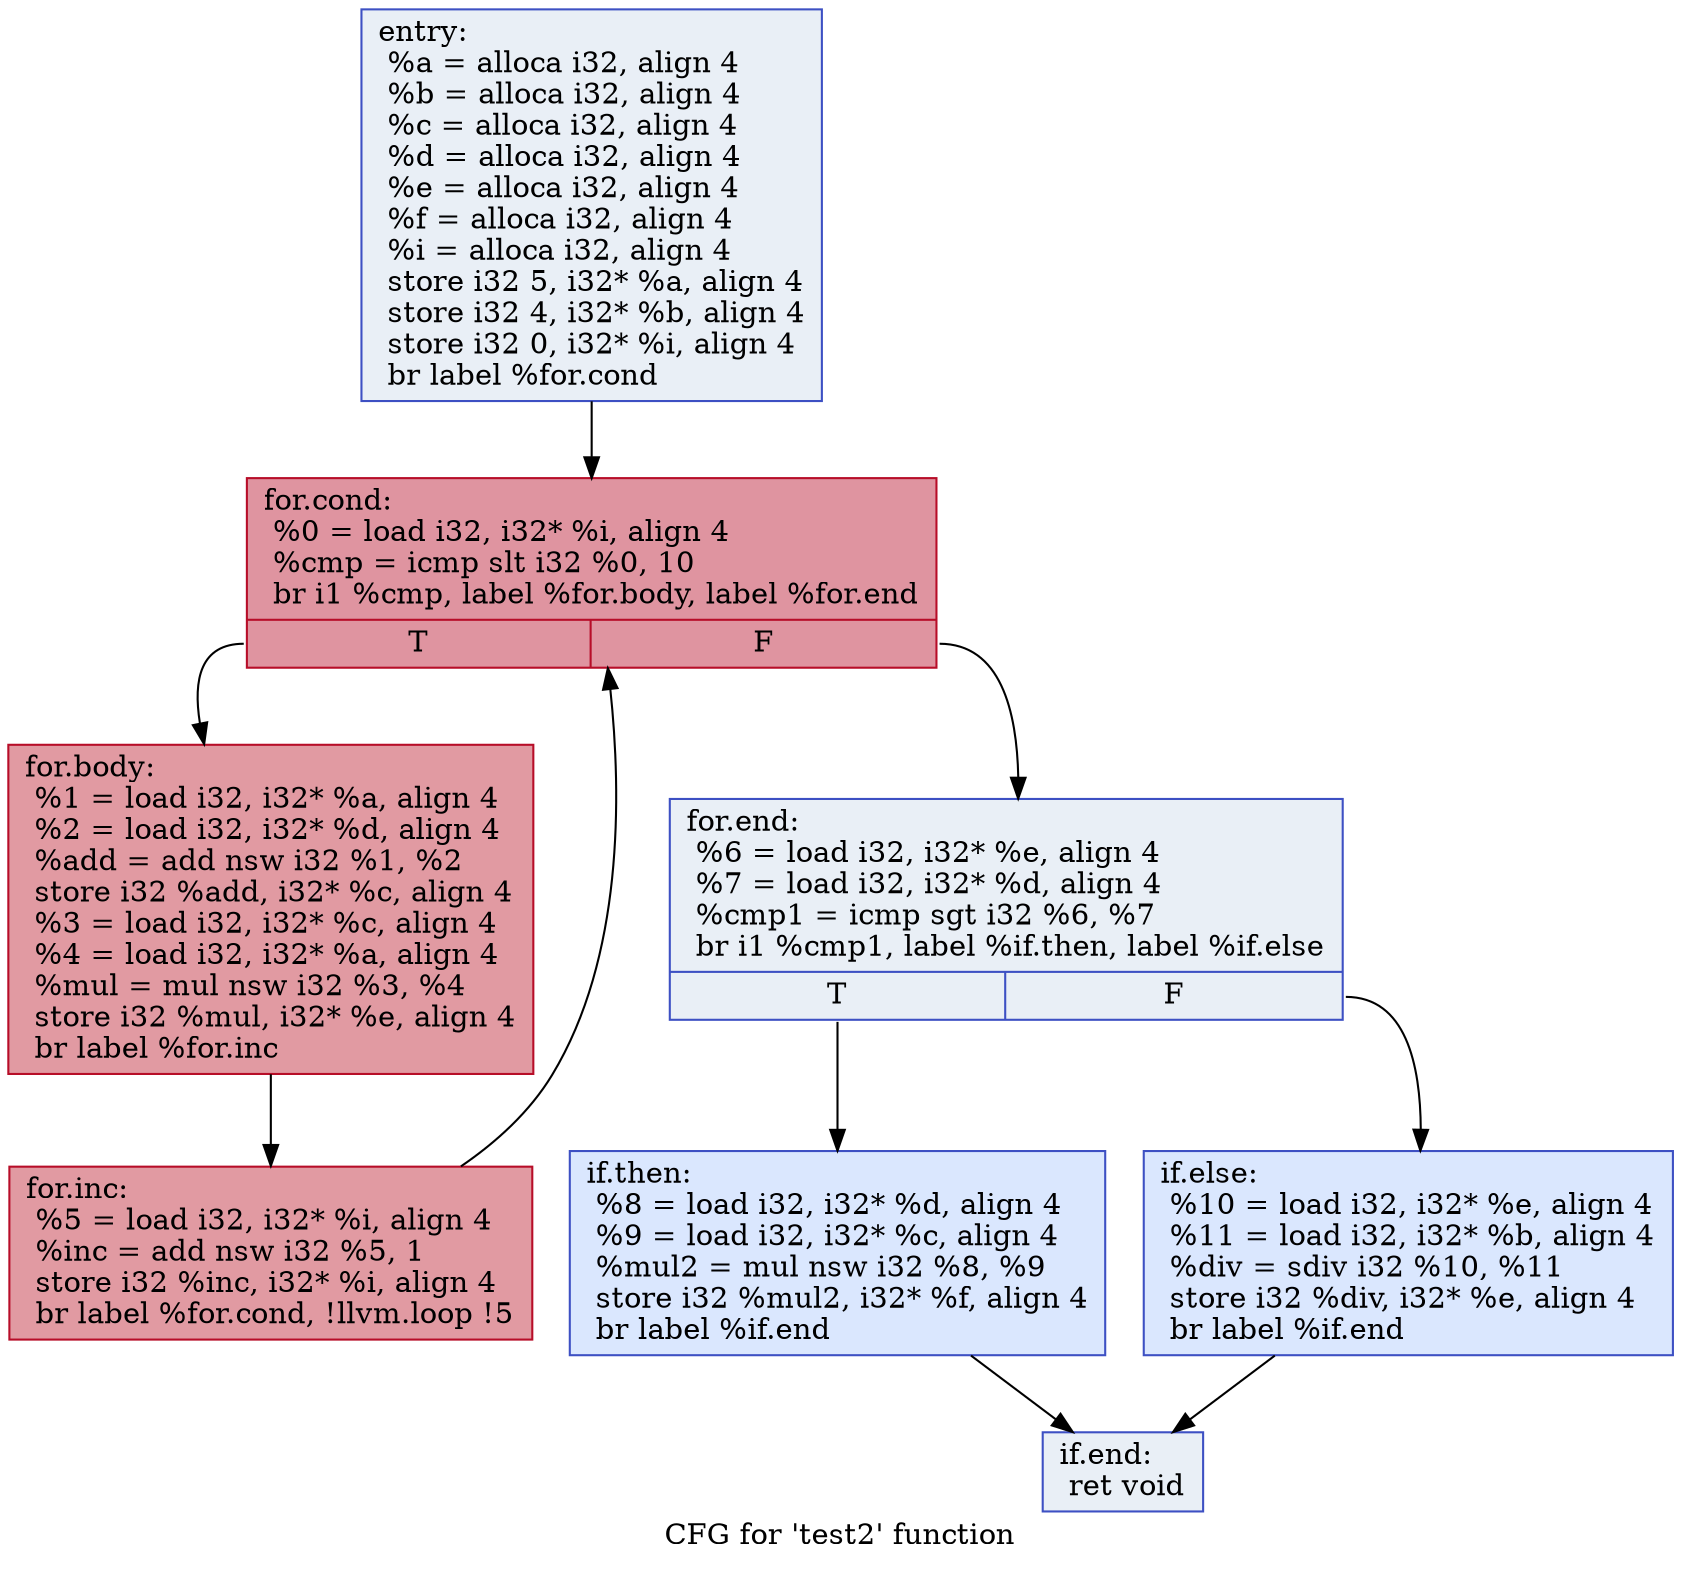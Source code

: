 digraph "CFG for 'test2' function" {
	label="CFG for 'test2' function";

	Node0x600003ed5280 [shape=record,color="#3d50c3ff", style=filled, fillcolor="#cedaeb70",label="{entry:\l  %a = alloca i32, align 4\l  %b = alloca i32, align 4\l  %c = alloca i32, align 4\l  %d = alloca i32, align 4\l  %e = alloca i32, align 4\l  %f = alloca i32, align 4\l  %i = alloca i32, align 4\l  store i32 5, i32* %a, align 4\l  store i32 4, i32* %b, align 4\l  store i32 0, i32* %i, align 4\l  br label %for.cond\l}"];
	Node0x600003ed5280 -> Node0x600003ed52c0;
	Node0x600003ed52c0 [shape=record,color="#b70d28ff", style=filled, fillcolor="#b70d2870",label="{for.cond:                                         \l  %0 = load i32, i32* %i, align 4\l  %cmp = icmp slt i32 %0, 10\l  br i1 %cmp, label %for.body, label %for.end\l|{<s0>T|<s1>F}}"];
	Node0x600003ed52c0:s0 -> Node0x600003ed5300;
	Node0x600003ed52c0:s1 -> Node0x600003ed5340;
	Node0x600003ed5300 [shape=record,color="#b70d28ff", style=filled, fillcolor="#bb1b2c70",label="{for.body:                                         \l  %1 = load i32, i32* %a, align 4\l  %2 = load i32, i32* %d, align 4\l  %add = add nsw i32 %1, %2\l  store i32 %add, i32* %c, align 4\l  %3 = load i32, i32* %c, align 4\l  %4 = load i32, i32* %a, align 4\l  %mul = mul nsw i32 %3, %4\l  store i32 %mul, i32* %e, align 4\l  br label %for.inc\l}"];
	Node0x600003ed5300 -> Node0x600003ed53c0;
	Node0x600003ed53c0 [shape=record,color="#b70d28ff", style=filled, fillcolor="#bb1b2c70",label="{for.inc:                                          \l  %5 = load i32, i32* %i, align 4\l  %inc = add nsw i32 %5, 1\l  store i32 %inc, i32* %i, align 4\l  br label %for.cond, !llvm.loop !5\l}"];
	Node0x600003ed53c0 -> Node0x600003ed52c0;
	Node0x600003ed5340 [shape=record,color="#3d50c3ff", style=filled, fillcolor="#cedaeb70",label="{for.end:                                          \l  %6 = load i32, i32* %e, align 4\l  %7 = load i32, i32* %d, align 4\l  %cmp1 = icmp sgt i32 %6, %7\l  br i1 %cmp1, label %if.then, label %if.else\l|{<s0>T|<s1>F}}"];
	Node0x600003ed5340:s0 -> Node0x600003ed5440;
	Node0x600003ed5340:s1 -> Node0x600003ed5480;
	Node0x600003ed5440 [shape=record,color="#3d50c3ff", style=filled, fillcolor="#abc8fd70",label="{if.then:                                          \l  %8 = load i32, i32* %d, align 4\l  %9 = load i32, i32* %c, align 4\l  %mul2 = mul nsw i32 %8, %9\l  store i32 %mul2, i32* %f, align 4\l  br label %if.end\l}"];
	Node0x600003ed5440 -> Node0x600003ed5380;
	Node0x600003ed5480 [shape=record,color="#3d50c3ff", style=filled, fillcolor="#abc8fd70",label="{if.else:                                          \l  %10 = load i32, i32* %e, align 4\l  %11 = load i32, i32* %b, align 4\l  %div = sdiv i32 %10, %11\l  store i32 %div, i32* %e, align 4\l  br label %if.end\l}"];
	Node0x600003ed5480 -> Node0x600003ed5380;
	Node0x600003ed5380 [shape=record,color="#3d50c3ff", style=filled, fillcolor="#cedaeb70",label="{if.end:                                           \l  ret void\l}"];
}
